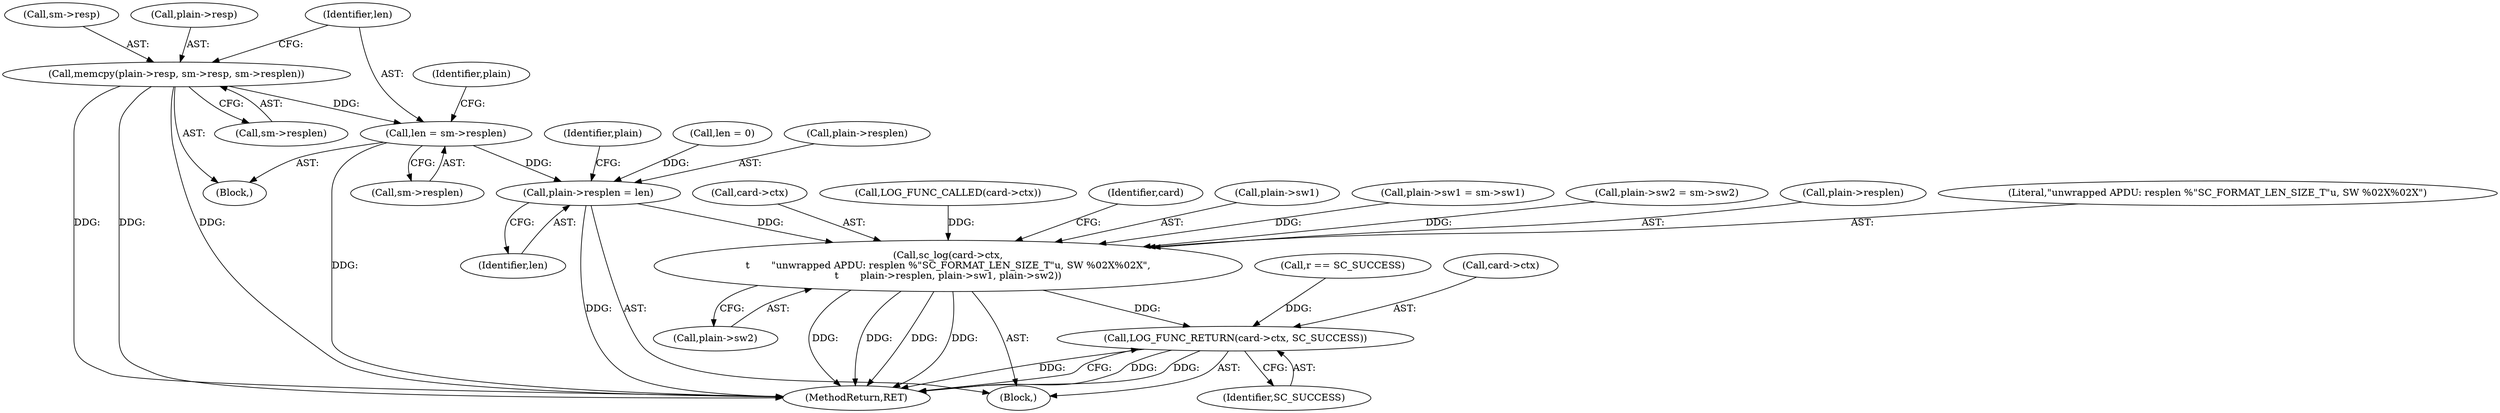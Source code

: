 digraph "0_OpenSC_8fe377e93b4b56060e5bbfb6f3142ceaeca744fa_8@pointer" {
"1000179" [label="(Call,len = sm->resplen)"];
"1000169" [label="(Call,memcpy(plain->resp, sm->resp, sm->resplen))"];
"1000184" [label="(Call,plain->resplen = len)"];
"1000203" [label="(Call,sc_log(card->ctx,\n\t       \"unwrapped APDU: resplen %\"SC_FORMAT_LEN_SIZE_T\"u, SW %02X%02X\",\n\t       plain->resplen, plain->sw1, plain->sw2))"];
"1000217" [label="(Call,LOG_FUNC_RETURN(card->ctx, SC_SUCCESS))"];
"1000173" [label="(Call,sm->resp)"];
"1000204" [label="(Call,card->ctx)"];
"1000143" [label="(Call,r == SC_SUCCESS)"];
"1000128" [label="(Call,LOG_FUNC_CALLED(card->ctx))"];
"1000168" [label="(Block,)"];
"1000218" [label="(Call,card->ctx)"];
"1000186" [label="(Identifier,plain)"];
"1000184" [label="(Call,plain->resplen = len)"];
"1000203" [label="(Call,sc_log(card->ctx,\n\t       \"unwrapped APDU: resplen %\"SC_FORMAT_LEN_SIZE_T\"u, SW %02X%02X\",\n\t       plain->resplen, plain->sw1, plain->sw2))"];
"1000191" [label="(Identifier,plain)"];
"1000219" [label="(Identifier,card)"];
"1000211" [label="(Call,plain->sw1)"];
"1000217" [label="(Call,LOG_FUNC_RETURN(card->ctx, SC_SUCCESS))"];
"1000214" [label="(Call,plain->sw2)"];
"1000189" [label="(Call,plain->sw1 = sm->sw1)"];
"1000176" [label="(Call,sm->resplen)"];
"1000107" [label="(Call,len = 0)"];
"1000170" [label="(Call,plain->resp)"];
"1000221" [label="(Identifier,SC_SUCCESS)"];
"1000196" [label="(Call,plain->sw2 = sm->sw2)"];
"1000180" [label="(Identifier,len)"];
"1000188" [label="(Identifier,len)"];
"1000208" [label="(Call,plain->resplen)"];
"1000179" [label="(Call,len = sm->resplen)"];
"1000181" [label="(Call,sm->resplen)"];
"1000222" [label="(MethodReturn,RET)"];
"1000104" [label="(Block,)"];
"1000185" [label="(Call,plain->resplen)"];
"1000207" [label="(Literal,\"unwrapped APDU: resplen %\"SC_FORMAT_LEN_SIZE_T\"u, SW %02X%02X\")"];
"1000169" [label="(Call,memcpy(plain->resp, sm->resp, sm->resplen))"];
"1000179" -> "1000168"  [label="AST: "];
"1000179" -> "1000181"  [label="CFG: "];
"1000180" -> "1000179"  [label="AST: "];
"1000181" -> "1000179"  [label="AST: "];
"1000186" -> "1000179"  [label="CFG: "];
"1000179" -> "1000222"  [label="DDG: "];
"1000169" -> "1000179"  [label="DDG: "];
"1000179" -> "1000184"  [label="DDG: "];
"1000169" -> "1000168"  [label="AST: "];
"1000169" -> "1000176"  [label="CFG: "];
"1000170" -> "1000169"  [label="AST: "];
"1000173" -> "1000169"  [label="AST: "];
"1000176" -> "1000169"  [label="AST: "];
"1000180" -> "1000169"  [label="CFG: "];
"1000169" -> "1000222"  [label="DDG: "];
"1000169" -> "1000222"  [label="DDG: "];
"1000169" -> "1000222"  [label="DDG: "];
"1000184" -> "1000104"  [label="AST: "];
"1000184" -> "1000188"  [label="CFG: "];
"1000185" -> "1000184"  [label="AST: "];
"1000188" -> "1000184"  [label="AST: "];
"1000191" -> "1000184"  [label="CFG: "];
"1000184" -> "1000222"  [label="DDG: "];
"1000107" -> "1000184"  [label="DDG: "];
"1000184" -> "1000203"  [label="DDG: "];
"1000203" -> "1000104"  [label="AST: "];
"1000203" -> "1000214"  [label="CFG: "];
"1000204" -> "1000203"  [label="AST: "];
"1000207" -> "1000203"  [label="AST: "];
"1000208" -> "1000203"  [label="AST: "];
"1000211" -> "1000203"  [label="AST: "];
"1000214" -> "1000203"  [label="AST: "];
"1000219" -> "1000203"  [label="CFG: "];
"1000203" -> "1000222"  [label="DDG: "];
"1000203" -> "1000222"  [label="DDG: "];
"1000203" -> "1000222"  [label="DDG: "];
"1000203" -> "1000222"  [label="DDG: "];
"1000128" -> "1000203"  [label="DDG: "];
"1000189" -> "1000203"  [label="DDG: "];
"1000196" -> "1000203"  [label="DDG: "];
"1000203" -> "1000217"  [label="DDG: "];
"1000217" -> "1000104"  [label="AST: "];
"1000217" -> "1000221"  [label="CFG: "];
"1000218" -> "1000217"  [label="AST: "];
"1000221" -> "1000217"  [label="AST: "];
"1000222" -> "1000217"  [label="CFG: "];
"1000217" -> "1000222"  [label="DDG: "];
"1000217" -> "1000222"  [label="DDG: "];
"1000217" -> "1000222"  [label="DDG: "];
"1000143" -> "1000217"  [label="DDG: "];
}
